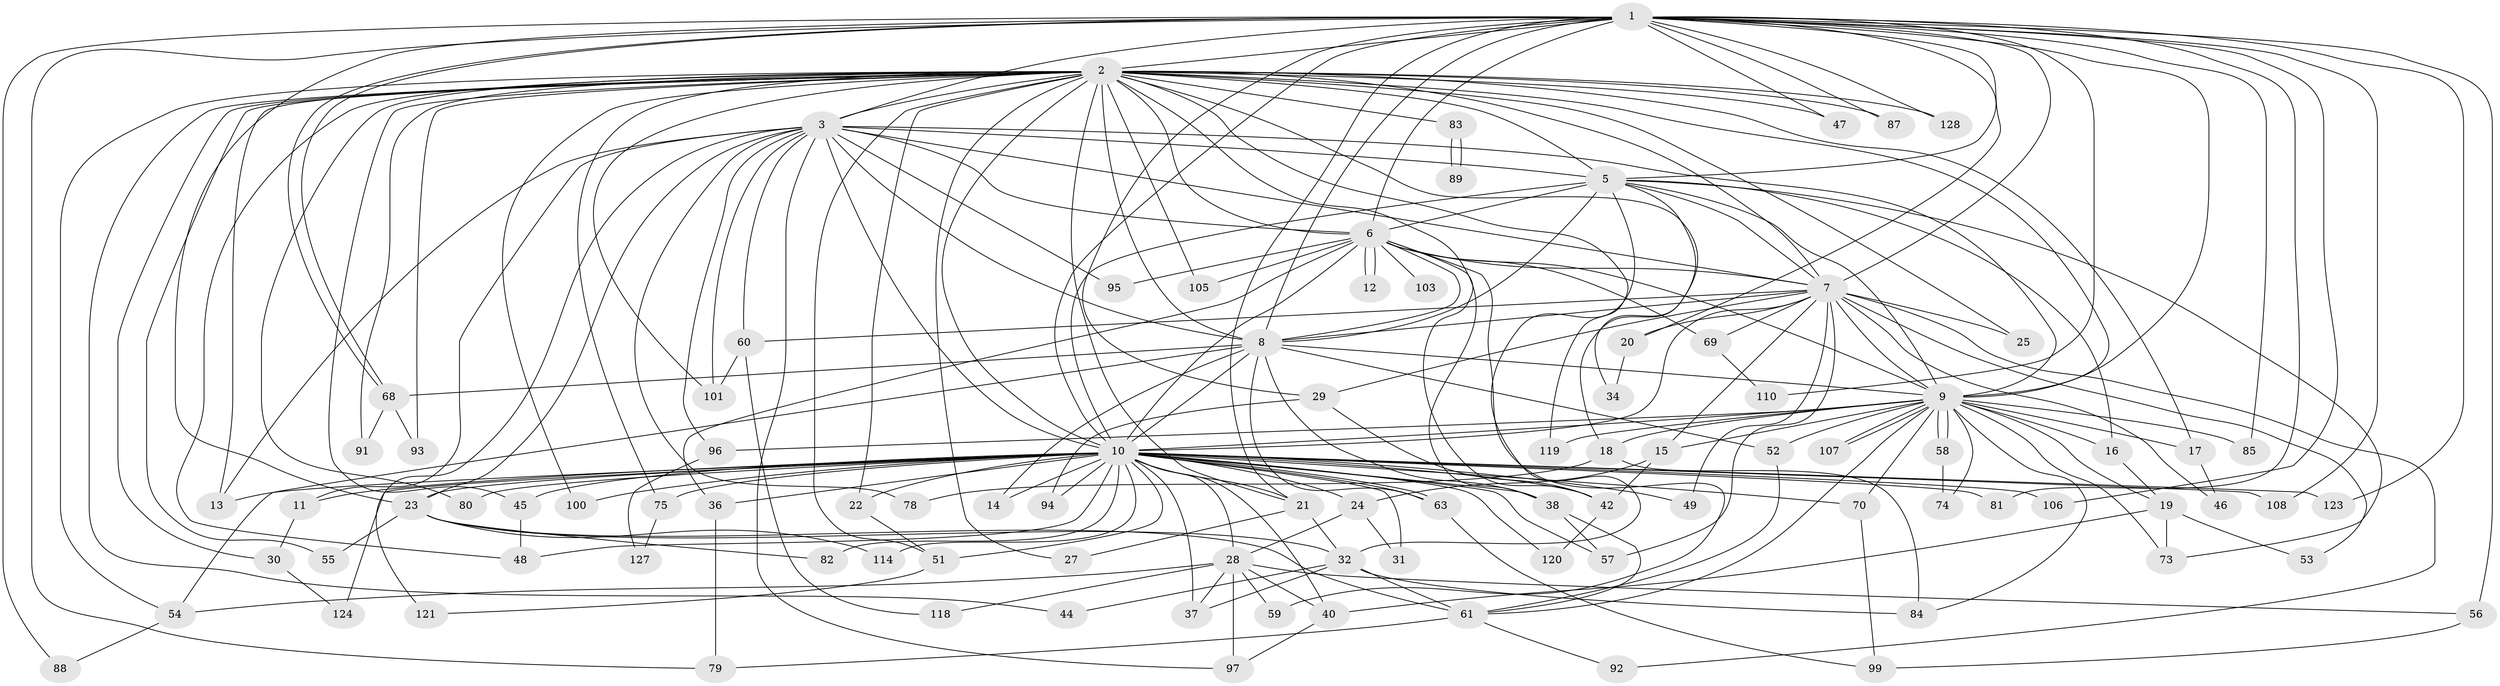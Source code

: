 // original degree distribution, {28: 0.0078125, 23: 0.015625, 24: 0.0078125, 14: 0.0078125, 19: 0.0078125, 21: 0.0078125, 15: 0.0078125, 27: 0.0078125, 43: 0.0078125, 3: 0.234375, 2: 0.53125, 5: 0.046875, 4: 0.0859375, 9: 0.015625, 7: 0.0078125}
// Generated by graph-tools (version 1.1) at 2025/41/03/06/25 10:41:34]
// undirected, 96 vertices, 232 edges
graph export_dot {
graph [start="1"]
  node [color=gray90,style=filled];
  1 [super="+39"];
  2 [super="+4"];
  3 [super="+35"];
  5 [super="+109"];
  6 [super="+66"];
  7 [super="+26"];
  8 [super="+72"];
  9 [super="+33"];
  10 [super="+62"];
  11;
  12;
  13 [super="+90"];
  14;
  15 [super="+43"];
  16;
  17;
  18 [super="+112"];
  19 [super="+102"];
  20;
  21 [super="+41"];
  22;
  23 [super="+122"];
  24;
  25;
  27;
  28;
  29;
  30;
  31;
  32 [super="+64"];
  34;
  36;
  37 [super="+113"];
  38 [super="+86"];
  40 [super="+67"];
  42 [super="+50"];
  44;
  45;
  46;
  47;
  48 [super="+111"];
  49;
  51 [super="+71"];
  52 [super="+115"];
  53;
  54 [super="+98"];
  55;
  56 [super="+125"];
  57 [super="+117"];
  58;
  59;
  60;
  61 [super="+65"];
  63 [super="+76"];
  68 [super="+77"];
  69;
  70;
  73;
  74;
  75;
  78;
  79 [super="+126"];
  80;
  81;
  82;
  83;
  84;
  85;
  87;
  88;
  89;
  91;
  92;
  93;
  94;
  95;
  96;
  97 [super="+116"];
  99;
  100;
  101 [super="+104"];
  103;
  105;
  106;
  107;
  108;
  110;
  114;
  118;
  119;
  120;
  121;
  123;
  124;
  127;
  128;
  1 -- 2 [weight=2];
  1 -- 3 [weight=2];
  1 -- 5;
  1 -- 6;
  1 -- 7;
  1 -- 8;
  1 -- 9;
  1 -- 10;
  1 -- 20;
  1 -- 29;
  1 -- 47;
  1 -- 56;
  1 -- 68;
  1 -- 68;
  1 -- 79;
  1 -- 81;
  1 -- 85;
  1 -- 87;
  1 -- 88;
  1 -- 106;
  1 -- 108;
  1 -- 110;
  1 -- 123;
  1 -- 128;
  1 -- 23;
  1 -- 21;
  2 -- 3 [weight=2];
  2 -- 5 [weight=2];
  2 -- 6 [weight=2];
  2 -- 7 [weight=2];
  2 -- 8 [weight=2];
  2 -- 9 [weight=2];
  2 -- 10 [weight=2];
  2 -- 17;
  2 -- 21;
  2 -- 22;
  2 -- 30;
  2 -- 48;
  2 -- 51;
  2 -- 75;
  2 -- 80;
  2 -- 83 [weight=2];
  2 -- 87;
  2 -- 91;
  2 -- 93;
  2 -- 101;
  2 -- 105;
  2 -- 128;
  2 -- 13;
  2 -- 119;
  2 -- 25;
  2 -- 27;
  2 -- 34;
  2 -- 100;
  2 -- 38;
  2 -- 44;
  2 -- 45;
  2 -- 47;
  2 -- 54;
  2 -- 55;
  3 -- 5;
  3 -- 6 [weight=2];
  3 -- 7;
  3 -- 8;
  3 -- 9 [weight=2];
  3 -- 10 [weight=2];
  3 -- 11;
  3 -- 23 [weight=2];
  3 -- 60;
  3 -- 78;
  3 -- 95;
  3 -- 96;
  3 -- 121;
  3 -- 13;
  3 -- 101;
  3 -- 97;
  5 -- 6;
  5 -- 7;
  5 -- 8;
  5 -- 9;
  5 -- 10 [weight=2];
  5 -- 16;
  5 -- 18;
  5 -- 32;
  5 -- 73;
  6 -- 7;
  6 -- 8;
  6 -- 9;
  6 -- 10;
  6 -- 12;
  6 -- 12;
  6 -- 36;
  6 -- 42;
  6 -- 59;
  6 -- 69;
  6 -- 95;
  6 -- 103 [weight=2];
  6 -- 105;
  7 -- 8;
  7 -- 9;
  7 -- 10;
  7 -- 15 [weight=2];
  7 -- 20;
  7 -- 25;
  7 -- 29;
  7 -- 46;
  7 -- 49;
  7 -- 53;
  7 -- 57;
  7 -- 60;
  7 -- 69;
  7 -- 92;
  8 -- 9;
  8 -- 10;
  8 -- 14;
  8 -- 52;
  8 -- 63;
  8 -- 38;
  8 -- 54;
  8 -- 68;
  9 -- 10;
  9 -- 15;
  9 -- 16;
  9 -- 17;
  9 -- 18;
  9 -- 19;
  9 -- 52;
  9 -- 58;
  9 -- 58;
  9 -- 70;
  9 -- 73;
  9 -- 74;
  9 -- 84;
  9 -- 96;
  9 -- 107;
  9 -- 107;
  9 -- 119;
  9 -- 85;
  9 -- 61;
  10 -- 11;
  10 -- 13;
  10 -- 14;
  10 -- 21;
  10 -- 22;
  10 -- 23;
  10 -- 24;
  10 -- 28;
  10 -- 31;
  10 -- 36;
  10 -- 38;
  10 -- 45;
  10 -- 48;
  10 -- 49;
  10 -- 51;
  10 -- 57;
  10 -- 63;
  10 -- 63;
  10 -- 70;
  10 -- 75;
  10 -- 80;
  10 -- 81;
  10 -- 82;
  10 -- 94;
  10 -- 100;
  10 -- 106;
  10 -- 108;
  10 -- 120;
  10 -- 124;
  10 -- 37;
  10 -- 123;
  10 -- 114;
  10 -- 42;
  10 -- 40;
  11 -- 30;
  15 -- 24;
  15 -- 42;
  16 -- 19;
  17 -- 46;
  18 -- 78;
  18 -- 84;
  19 -- 40;
  19 -- 53;
  19 -- 73;
  20 -- 34;
  21 -- 27;
  21 -- 32;
  22 -- 51;
  23 -- 32;
  23 -- 55;
  23 -- 61;
  23 -- 82;
  23 -- 114;
  24 -- 28;
  24 -- 31;
  28 -- 37;
  28 -- 40;
  28 -- 54;
  28 -- 56;
  28 -- 59;
  28 -- 97;
  28 -- 118;
  29 -- 42;
  29 -- 94;
  30 -- 124;
  32 -- 37;
  32 -- 44;
  32 -- 61;
  32 -- 84;
  36 -- 79;
  38 -- 61;
  38 -- 57;
  40 -- 97;
  42 -- 120;
  45 -- 48;
  51 -- 121;
  52 -- 61;
  54 -- 88;
  56 -- 99;
  58 -- 74;
  60 -- 101;
  60 -- 118;
  61 -- 92;
  61 -- 79;
  63 -- 99;
  68 -- 93;
  68 -- 91;
  69 -- 110;
  70 -- 99;
  75 -- 127;
  83 -- 89;
  83 -- 89;
  96 -- 127;
}
